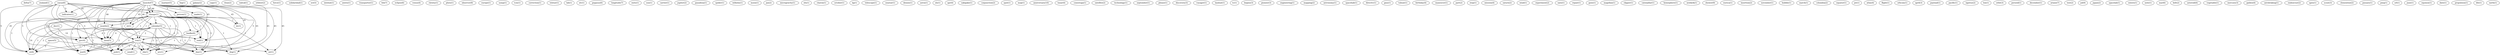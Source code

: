 digraph G {
  delta [ label="delta(7)" ];
  zealand [ label="zealand(1)" ];
  launch [ label="launch(47)" ];
  change [ label="change(1)" ];
  dc [ label="dc(1)" ];
  person [ label="person(1)" ];
  ron [ label="ron(2)" ];
  air [ label="air(1)" ];
  baalke [ label="baalke(6)" ];
  calendar [ label="calendar(5)" ];
  made [ label="made(1)" ];
  st [ label="st(1)" ];
  deg [ label="deg(1)" ];
  gov [ label="gov(4)" ];
  ron [ label="ron(1)" ];
  ida [ label="ida(1)" ];
  month [ label="month(2)" ];
  change [ label="change(1)" ];
  end [ label="end(1)" ];
  indicates [ label="indicates(1)" ];
  day [ label="day(1)" ];
  jun [ label="jun(9)" ];
  nasa [ label="nasa(5)" ];
  ut [ label="ut(8)" ];
  mariner [ label="mariner(5)" ];
  faq [ label="faq(1)" ];
  galaxy [ label="galaxy(2)" ];
  copy [ label="copy(1)" ];
  titan [ label="titan(2)" ];
  radcal [ label="radcal(1)" ];
  orbiter [ label="orbiter(2)" ];
  force [ label="force(1)" ];
  solidaridad [ label="solidaridad(1)" ];
  oct [ label="oct(5)" ];
  intelsat [ label="intelsat(1)" ];
  aweto [ label="aweto(1)" ];
  transporter [ label="transporter(1)" ];
  send [ label="send(1)" ];
  arc [ label="arc(1)" ];
  pub [ label="pub(1)" ];
  feb [ label="feb(7)" ];
  eclipse [ label="eclipse(6)" ];
  venus [ label="venus(4)" ];
  christy [ label="christy(1)" ];
  pluto [ label="pluto(1)" ];
  observer [ label="observer(8)" ];
  europe [ label="europe(1)" ];
  usmp [ label="usmp(1)" ];
  tcm [ label="tcm(1)" ];
  correction [ label="correction(1)" ];
  telstar [ label="telstar(1)" ];
  lab [ label="lab(1)" ];
  slv [ label="slv(1)" ];
  pegasus [ label="pegasus(6)" ];
  longitude [ label="longitude(7)" ];
  exits [ label="exits(1)" ];
  sun [ label="sun(1)" ];
  carrier [ label="carrier(1)" ];
  jupiter [ label="jupiter(2)" ];
  pasadena [ label="pasadena(1)" ];
  spektr [ label="spektr(1)" ];
  wilhelm [ label="wilhelm(1)" ];
  moon [ label="moon(1)" ];
  jan [ label="jan(2)" ];
  microgravity [ label="microgravity(1)" ];
  sfu [ label="sfu(1)" ];
  charon [ label="charon(1)" ];
  october [ label="october(1)" ];
  iig [ label="iig(1)" ];
  telescope [ label="telescope(1)" ];
  seastar [ label="seastar(1)" ];
  dennis [ label="dennis(1)" ];
  astra [ label="astra(1)" ];
  sls [ label="sls(1)" ];
  apr [ label="apr(4)" ];
  sakigake [ label="sakigake(1)" ];
  conjunction [ label="conjunction(2)" ];
  spot [ label="spot(1)" ];
  mop [ label="mop(1)" ];
  anniversary [ label="anniversary(10)" ];
  lunar [ label="lunar(4)" ];
  conestoga [ label="conestoga(1)" ];
  satellite [ label="satellite(2)" ];
  technology [ label="technology(1)" ];
  september [ label="september(1)" ];
  please [ label="please(1)" ];
  discovery [ label="discovery(3)" ];
  voyager [ label="voyager(1)" ];
  landsat [ label="landsat(1)" ];
  tc [ label="tc(1)" ];
  soyuz [ label="soyuz(6)" ];
  begins [ label="begins(3)" ];
  pioneer [ label="pioneer(3)" ];
  engineering [ label="engineering(1)" ];
  mapping [ label="mapping(2)" ];
  astronomy [ label="astronomy(1)" ];
  spacehab [ label="spacehab(1)" ];
  directtv [ label="directtv(1)" ];
  gms [ label="gms(1)" ];
  tubsat [ label="tubsat(1)" ];
  birthday [ label="birthday(4)" ];
  maneuver [ label="maneuver(1)" ];
  part [ label="part(2)" ];
  step [ label="step(1)" ];
  mission [ label="mission(4)" ];
  saturn [ label="saturn(2)" ];
  wind [ label="wind(1)" ];
  experiment [ label="experiment(2)" ];
  nato [ label="nato(1)" ];
  repair [ label="repair(1)" ];
  goes [ label="goes(1)" ];
  magellan [ label="magellan(1)" ];
  clipper [ label="clipper(1)" ];
  caterpillar [ label="caterpillar(1)" ];
  hemisphere [ label="hemisphere(1)" ];
  newkirk [ label="newkirk(1)" ];
  shower [ label="shower(9)" ];
  eureca [ label="eureca(1)" ];
  insertion [ label="insertion(2)" ];
  november [ label="november(1)" ];
  hubble [ label="hubble(1)" ];
  march [ label="march(1)" ];
  columbia [ label="columbia(2)" ];
  equator [ label="equator(1)" ];
  dec [ label="dec(1)" ];
  jet [ label="jet(1)" ];
  atlas [ label="atlas(4)" ];
  flight [ label="flight(1)" ];
  orbcom [ label="orbcom(1)" ];
  space [ label="space(5)" ];
  april [ label="april(3)" ];
  payload [ label="payload(1)" ];
  pacific [ label="pacific(1)" ];
  iapetus [ label="iapetus(2)" ];
  lon [ label="lon(1)" ];
  orbit [ label="orbit(3)" ];
  perseid [ label="perseid(1)" ];
  december [ label="december(1)" ];
  ariane [ label="ariane(7)" ];
  test [ label="test(2)" ];
  jul [ label="jul(9)" ];
  japan [ label="japan(2)" ];
  spacelab [ label="spacelab(1)" ];
  enters [ label="enters(1)" ];
  note [ label="note(1)" ];
  mar [ label="mar(6)" ];
  belt [ label="belt(2)" ];
  asteroid [ label="asteroid(4)" ];
  vegetable [ label="vegetable(1)" ];
  mercury [ label="mercury(3)" ];
  galileo [ label="galileo(4)" ];
  aerobraking [ label="aerobraking(1)" ];
  endeavour [ label="endeavour(2)" ];
  apex [ label="apex(1)" ];
  scout [ label="scout(3)" ];
  clementine [ label="clementine(2)" ];
  january [ label="january(1)" ];
  pmq [ label="pmq(1)" ];
  srl [ label="srl(1)" ];
  june [ label="june(1)" ];
  equinox [ label="equinox(1)" ];
  date [ label="date(1)" ];
  propulsion [ label="propulsion(1)" ];
  life [ label="life(1)" ];
  earth [ label="earth(1)" ];
  launch -> change [ label="46" ];
  launch -> dc [ label="45" ];
  launch -> person [ label="1" ];
  launch -> ron [ label="45" ];
  launch -> air [ label="45" ];
  launch -> baalke [ label="45" ];
  launch -> calendar [ label="46" ];
  launch -> made [ label="1" ];
  launch -> st [ label="45" ];
  launch -> deg [ label="45" ];
  launch -> gov [ label="45" ];
  launch -> ron [ label="45" ];
  launch -> ida [ label="45" ];
  launch -> month [ label="46" ];
  launch -> change [ label="46" ];
  launch -> end [ label="45" ];
  launch -> indicates [ label="45" ];
  launch -> day [ label="45" ];
  launch -> jun [ label="45" ];
  launch -> nasa [ label="45" ];
  launch -> ut [ label="45" ];
  change -> dc [ label="1" ];
  change -> ron [ label="1" ];
  change -> air [ label="1" ];
  change -> baalke [ label="1" ];
  change -> calendar [ label="1" ];
  change -> st [ label="1" ];
  change -> deg [ label="1" ];
  change -> gov [ label="1" ];
  change -> ron [ label="1" ];
  change -> ida [ label="1" ];
  change -> month [ label="1" ];
  change -> end [ label="1" ];
  change -> day [ label="1" ];
  change -> jun [ label="1" ];
  change -> nasa [ label="1" ];
  change -> ut [ label="1" ];
  ron -> air [ label="1" ];
  ron -> send [ label="1" ];
  ron -> deg [ label="1" ];
  ron -> ida [ label="1" ];
  ron -> arc [ label="1" ];
  ron -> day [ label="1" ];
  ron -> jun [ label="1" ];
  ron -> ut [ label="1" ];
  ron -> pub [ label="1" ];
  baalke -> arc [ label="1" ];
  baalke -> pub [ label="1" ];
  calendar -> deg [ label="2" ];
  calendar -> gov [ label="4" ];
  calendar -> ron [ label="2" ];
  calendar -> ida [ label="2" ];
  calendar -> end [ label="2" ];
  calendar -> arc [ label="2" ];
  calendar -> day [ label="2" ];
  calendar -> jun [ label="2" ];
  calendar -> nasa [ label="4" ];
  calendar -> ut [ label="2" ];
  calendar -> pub [ label="2" ];
  soyuz -> gov [ label="5" ];
  soyuz -> ron [ label="5" ];
  soyuz -> ida [ label="5" ];
  soyuz -> change [ label="5" ];
  soyuz -> end [ label="5" ];
  soyuz -> indicates [ label="5" ];
  soyuz -> day [ label="5" ];
  soyuz -> jun [ label="5" ];
  soyuz -> nasa [ label="5" ];
  soyuz -> ut [ label="5" ];
  gov -> pub [ label="1" ];
  ron -> ida [ label="1" ];
  ron -> arc [ label="1" ];
  ron -> day [ label="1" ];
  ron -> jun [ label="1" ];
  ron -> ut [ label="1" ];
  ron -> pub [ label="1" ];
  month -> end [ label="1" ];
  month -> day [ label="1" ];
  month -> jun [ label="1" ];
  month -> nasa [ label="1" ];
  month -> ut [ label="1" ];
  change -> end [ label="1" ];
  change -> day [ label="1" ];
  change -> jun [ label="1" ];
  change -> nasa [ label="1" ];
  change -> ut [ label="1" ];
  dec -> nasa [ label="14" ];
  dec -> ut [ label="14" ];
  nasa -> pub [ label="1" ];
  space -> ut [ label="2" ];
  space -> pub [ label="3" ];
}

